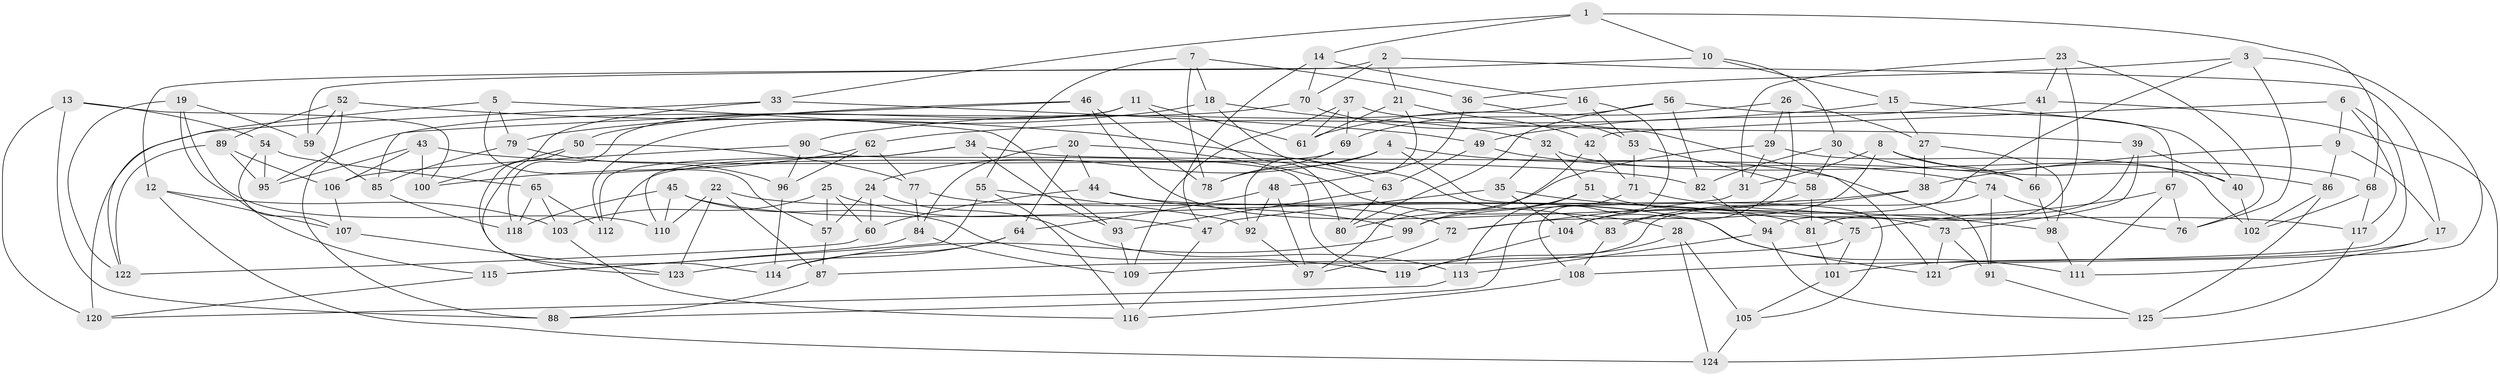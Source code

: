 // Generated by graph-tools (version 1.1) at 2025/50/03/09/25 03:50:56]
// undirected, 125 vertices, 250 edges
graph export_dot {
graph [start="1"]
  node [color=gray90,style=filled];
  1;
  2;
  3;
  4;
  5;
  6;
  7;
  8;
  9;
  10;
  11;
  12;
  13;
  14;
  15;
  16;
  17;
  18;
  19;
  20;
  21;
  22;
  23;
  24;
  25;
  26;
  27;
  28;
  29;
  30;
  31;
  32;
  33;
  34;
  35;
  36;
  37;
  38;
  39;
  40;
  41;
  42;
  43;
  44;
  45;
  46;
  47;
  48;
  49;
  50;
  51;
  52;
  53;
  54;
  55;
  56;
  57;
  58;
  59;
  60;
  61;
  62;
  63;
  64;
  65;
  66;
  67;
  68;
  69;
  70;
  71;
  72;
  73;
  74;
  75;
  76;
  77;
  78;
  79;
  80;
  81;
  82;
  83;
  84;
  85;
  86;
  87;
  88;
  89;
  90;
  91;
  92;
  93;
  94;
  95;
  96;
  97;
  98;
  99;
  100;
  101;
  102;
  103;
  104;
  105;
  106;
  107;
  108;
  109;
  110;
  111;
  112;
  113;
  114;
  115;
  116;
  117;
  118;
  119;
  120;
  121;
  122;
  123;
  124;
  125;
  1 -- 33;
  1 -- 10;
  1 -- 68;
  1 -- 14;
  2 -- 17;
  2 -- 70;
  2 -- 21;
  2 -- 12;
  3 -- 121;
  3 -- 36;
  3 -- 83;
  3 -- 76;
  4 -- 24;
  4 -- 78;
  4 -- 105;
  4 -- 91;
  5 -- 122;
  5 -- 79;
  5 -- 57;
  5 -- 93;
  6 -- 108;
  6 -- 42;
  6 -- 9;
  6 -- 117;
  7 -- 78;
  7 -- 18;
  7 -- 36;
  7 -- 55;
  8 -- 31;
  8 -- 66;
  8 -- 72;
  8 -- 86;
  9 -- 17;
  9 -- 38;
  9 -- 86;
  10 -- 15;
  10 -- 30;
  10 -- 59;
  11 -- 61;
  11 -- 112;
  11 -- 80;
  11 -- 118;
  12 -- 103;
  12 -- 124;
  12 -- 107;
  13 -- 88;
  13 -- 54;
  13 -- 120;
  13 -- 100;
  14 -- 47;
  14 -- 70;
  14 -- 16;
  15 -- 40;
  15 -- 62;
  15 -- 27;
  16 -- 90;
  16 -- 53;
  16 -- 108;
  17 -- 101;
  17 -- 111;
  18 -- 79;
  18 -- 32;
  18 -- 63;
  19 -- 59;
  19 -- 110;
  19 -- 122;
  19 -- 115;
  20 -- 44;
  20 -- 84;
  20 -- 28;
  20 -- 64;
  21 -- 42;
  21 -- 92;
  21 -- 61;
  22 -- 87;
  22 -- 123;
  22 -- 110;
  22 -- 72;
  23 -- 94;
  23 -- 31;
  23 -- 76;
  23 -- 41;
  24 -- 57;
  24 -- 113;
  24 -- 60;
  25 -- 57;
  25 -- 60;
  25 -- 47;
  25 -- 103;
  26 -- 104;
  26 -- 61;
  26 -- 27;
  26 -- 29;
  27 -- 38;
  27 -- 98;
  28 -- 105;
  28 -- 119;
  28 -- 124;
  29 -- 80;
  29 -- 102;
  29 -- 31;
  30 -- 82;
  30 -- 40;
  30 -- 58;
  31 -- 72;
  32 -- 68;
  32 -- 51;
  32 -- 35;
  33 -- 114;
  33 -- 120;
  33 -- 49;
  34 -- 112;
  34 -- 93;
  34 -- 110;
  34 -- 66;
  35 -- 47;
  35 -- 98;
  35 -- 104;
  36 -- 53;
  36 -- 48;
  37 -- 109;
  37 -- 61;
  37 -- 39;
  37 -- 69;
  38 -- 99;
  38 -- 83;
  39 -- 81;
  39 -- 40;
  39 -- 73;
  40 -- 102;
  41 -- 66;
  41 -- 49;
  41 -- 124;
  42 -- 71;
  42 -- 97;
  43 -- 106;
  43 -- 82;
  43 -- 95;
  43 -- 100;
  44 -- 60;
  44 -- 81;
  44 -- 99;
  45 -- 118;
  45 -- 119;
  45 -- 110;
  45 -- 111;
  46 -- 50;
  46 -- 75;
  46 -- 78;
  46 -- 85;
  47 -- 116;
  48 -- 97;
  48 -- 92;
  48 -- 64;
  49 -- 74;
  49 -- 63;
  50 -- 100;
  50 -- 123;
  50 -- 77;
  51 -- 117;
  51 -- 113;
  51 -- 99;
  52 -- 59;
  52 -- 89;
  52 -- 88;
  52 -- 83;
  53 -- 58;
  53 -- 71;
  54 -- 65;
  54 -- 95;
  54 -- 107;
  55 -- 92;
  55 -- 116;
  55 -- 115;
  56 -- 69;
  56 -- 82;
  56 -- 67;
  56 -- 80;
  57 -- 87;
  58 -- 81;
  58 -- 104;
  59 -- 85;
  60 -- 122;
  62 -- 96;
  62 -- 100;
  62 -- 77;
  63 -- 93;
  63 -- 80;
  64 -- 123;
  64 -- 114;
  65 -- 103;
  65 -- 118;
  65 -- 112;
  66 -- 98;
  67 -- 75;
  67 -- 76;
  67 -- 111;
  68 -- 102;
  68 -- 117;
  69 -- 78;
  69 -- 112;
  70 -- 95;
  70 -- 121;
  71 -- 73;
  71 -- 88;
  72 -- 97;
  73 -- 91;
  73 -- 121;
  74 -- 109;
  74 -- 76;
  74 -- 91;
  75 -- 101;
  75 -- 87;
  77 -- 121;
  77 -- 84;
  79 -- 96;
  79 -- 85;
  81 -- 101;
  82 -- 94;
  83 -- 108;
  84 -- 115;
  84 -- 109;
  85 -- 118;
  86 -- 102;
  86 -- 125;
  87 -- 88;
  89 -- 95;
  89 -- 122;
  89 -- 106;
  90 -- 96;
  90 -- 106;
  90 -- 119;
  91 -- 125;
  92 -- 97;
  93 -- 109;
  94 -- 125;
  94 -- 113;
  96 -- 114;
  98 -- 111;
  99 -- 114;
  101 -- 105;
  103 -- 116;
  104 -- 119;
  105 -- 124;
  106 -- 107;
  107 -- 123;
  108 -- 116;
  113 -- 120;
  115 -- 120;
  117 -- 125;
}
